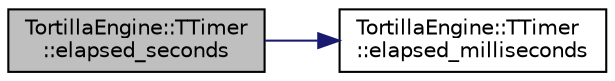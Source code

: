 digraph "TortillaEngine::TTimer::elapsed_seconds"
{
 // LATEX_PDF_SIZE
  edge [fontname="Helvetica",fontsize="10",labelfontname="Helvetica",labelfontsize="10"];
  node [fontname="Helvetica",fontsize="10",shape=record];
  rankdir="LR";
  Node1 [label="TortillaEngine::TTimer\l::elapsed_seconds",height=0.2,width=0.4,color="black", fillcolor="grey75", style="filled", fontcolor="black",tooltip="Gets the elapsed time in seconds."];
  Node1 -> Node2 [color="midnightblue",fontsize="10",style="solid",fontname="Helvetica"];
  Node2 [label="TortillaEngine::TTimer\l::elapsed_milliseconds",height=0.2,width=0.4,color="black", fillcolor="white", style="filled",URL="$class_tortilla_engine_1_1_t_timer.html#a7cf074ff4a0df98902881674ce09a6c6",tooltip="Gets the elapsed time in milliseconds."];
}
